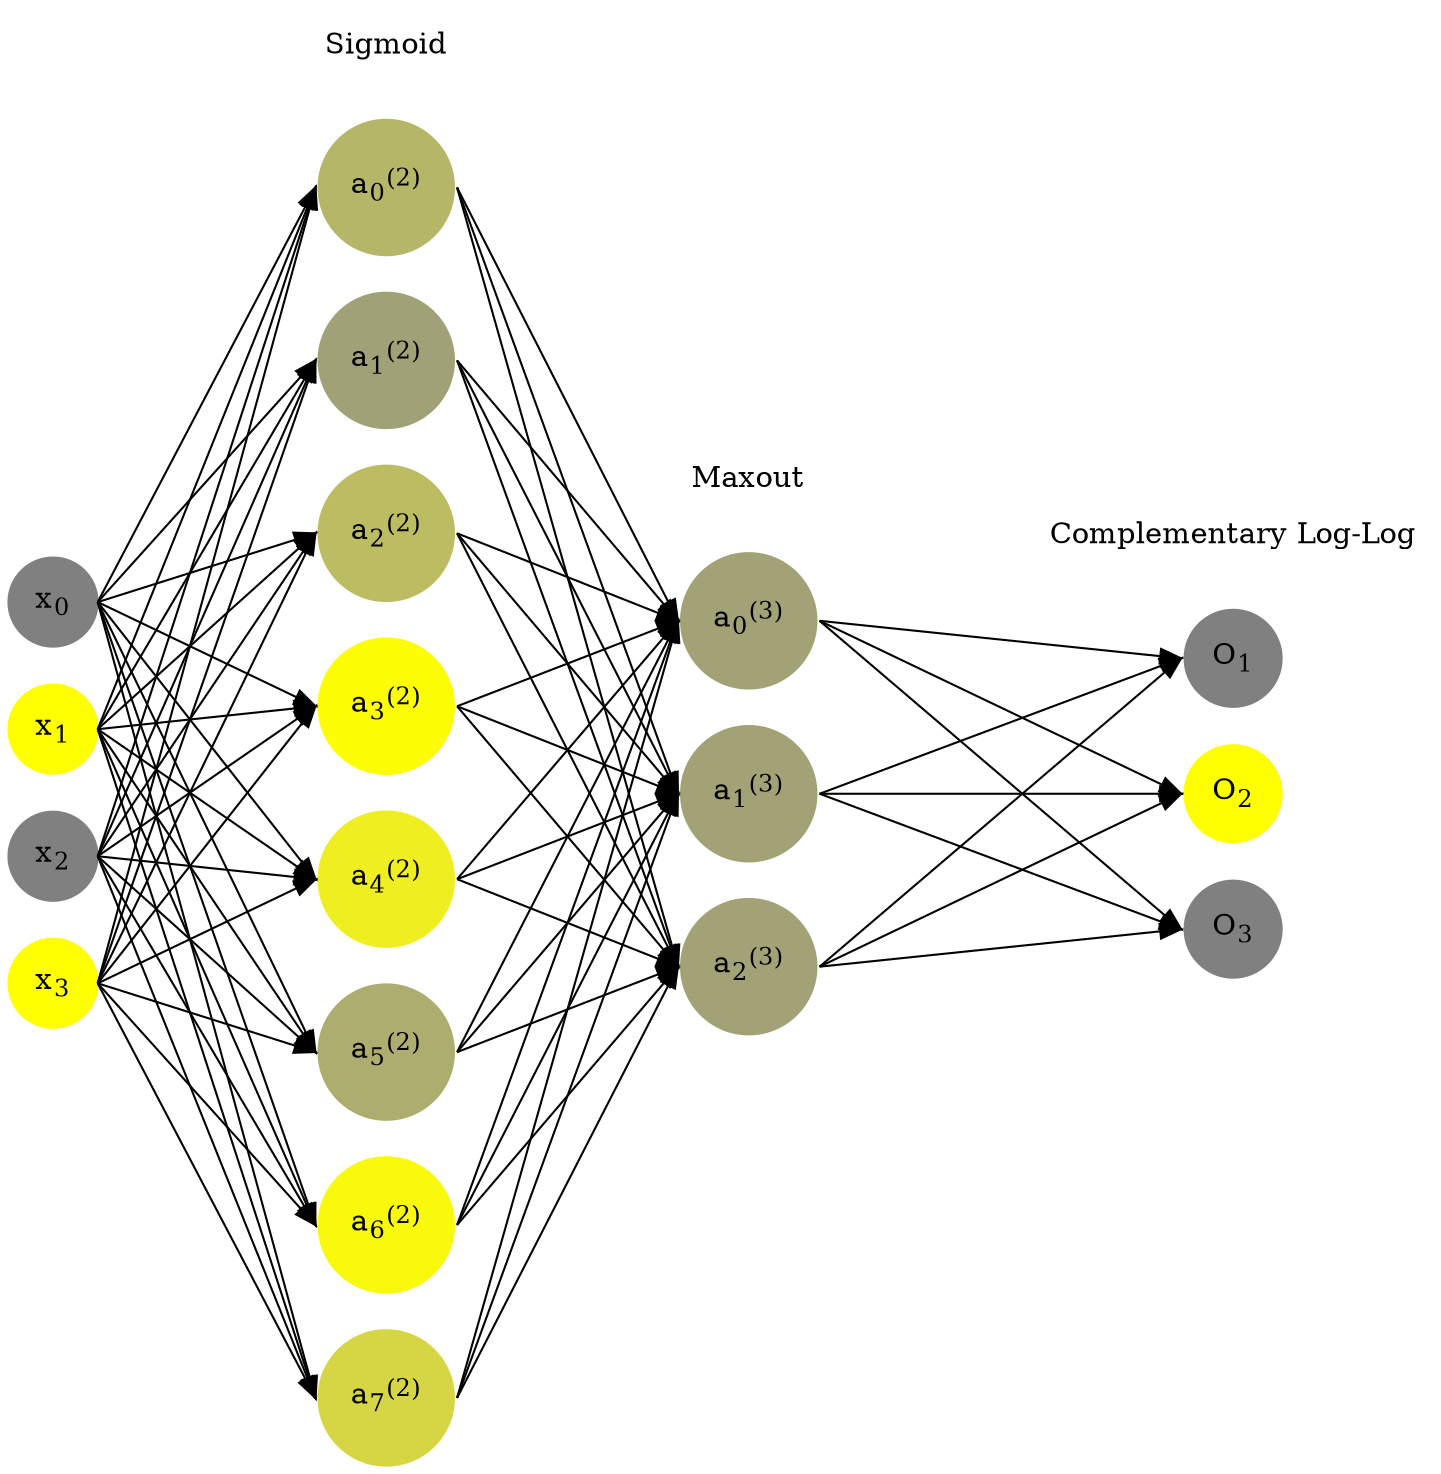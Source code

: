 digraph G {
	rankdir = LR;
	splines=false;
	edge[style=invis];
	ranksep= 1.4;
	{
	node [shape=circle, color="0.1667, 0.0, 0.5", style=filled, fillcolor="0.1667, 0.0, 0.5"];
	x0 [label=<x<sub>0</sub>>];
	}
	{
	node [shape=circle, color="0.1667, 1.0, 1.0", style=filled, fillcolor="0.1667, 1.0, 1.0"];
	x1 [label=<x<sub>1</sub>>];
	}
	{
	node [shape=circle, color="0.1667, 0.0, 0.5", style=filled, fillcolor="0.1667, 0.0, 0.5"];
	x2 [label=<x<sub>2</sub>>];
	}
	{
	node [shape=circle, color="0.1667, 1.0, 1.0", style=filled, fillcolor="0.1667, 1.0, 1.0"];
	x3 [label=<x<sub>3</sub>>];
	}
	{
	node [shape=circle, color="0.1667, 0.428035, 0.714018", style=filled, fillcolor="0.1667, 0.428035, 0.714018"];
	a02 [label=<a<sub>0</sub><sup>(2)</sup>>];
	}
	{
	node [shape=circle, color="0.1667, 0.260325, 0.630162", style=filled, fillcolor="0.1667, 0.260325, 0.630162"];
	a12 [label=<a<sub>1</sub><sup>(2)</sup>>];
	}
	{
	node [shape=circle, color="0.1667, 0.475593, 0.737797", style=filled, fillcolor="0.1667, 0.475593, 0.737797"];
	a22 [label=<a<sub>2</sub><sup>(2)</sup>>];
	}
	{
	node [shape=circle, color="0.1667, 0.980874, 0.990437", style=filled, fillcolor="0.1667, 0.980874, 0.990437"];
	a32 [label=<a<sub>3</sub><sup>(2)</sup>>];
	}
	{
	node [shape=circle, color="0.1667, 0.862422, 0.931211", style=filled, fillcolor="0.1667, 0.862422, 0.931211"];
	a42 [label=<a<sub>4</sub><sup>(2)</sup>>];
	}
	{
	node [shape=circle, color="0.1667, 0.353124, 0.676562", style=filled, fillcolor="0.1667, 0.353124, 0.676562"];
	a52 [label=<a<sub>5</sub><sup>(2)</sup>>];
	}
	{
	node [shape=circle, color="0.1667, 0.951272, 0.975636", style=filled, fillcolor="0.1667, 0.951272, 0.975636"];
	a62 [label=<a<sub>6</sub><sup>(2)</sup>>];
	}
	{
	node [shape=circle, color="0.1667, 0.673453, 0.836726", style=filled, fillcolor="0.1667, 0.673453, 0.836726"];
	a72 [label=<a<sub>7</sub><sup>(2)</sup>>];
	}
	{
	node [shape=circle, color="0.1667, 0.265745, 0.632872", style=filled, fillcolor="0.1667, 0.265745, 0.632872"];
	a03 [label=<a<sub>0</sub><sup>(3)</sup>>];
	}
	{
	node [shape=circle, color="0.1667, 0.265745, 0.632872", style=filled, fillcolor="0.1667, 0.265745, 0.632872"];
	a13 [label=<a<sub>1</sub><sup>(3)</sup>>];
	}
	{
	node [shape=circle, color="0.1667, 0.265745, 0.632872", style=filled, fillcolor="0.1667, 0.265745, 0.632872"];
	a23 [label=<a<sub>2</sub><sup>(3)</sup>>];
	}
	{
	node [shape=circle, color="0.1667, 0.0, 0.5", style=filled, fillcolor="0.1667, 0.0, 0.5"];
	O1 [label=<O<sub>1</sub>>];
	}
	{
	node [shape=circle, color="0.1667, 1.0, 1.0", style=filled, fillcolor="0.1667, 1.0, 1.0"];
	O2 [label=<O<sub>2</sub>>];
	}
	{
	node [shape=circle, color="0.1667, 0.0, 0.5", style=filled, fillcolor="0.1667, 0.0, 0.5"];
	O3 [label=<O<sub>3</sub>>];
	}
	{
	rank=same;
	x0->x1->x2->x3;
	}
	{
	rank=same;
	a02->a12->a22->a32->a42->a52->a62->a72;
	}
	{
	rank=same;
	a03->a13->a23;
	}
	{
	rank=same;
	O1->O2->O3;
	}
	l1 [shape=plaintext,label="Sigmoid"];
	l1->a02;
	{rank=same; l1;a02};
	l2 [shape=plaintext,label="Maxout"];
	l2->a03;
	{rank=same; l2;a03};
	l3 [shape=plaintext,label="Complementary Log-Log"];
	l3->O1;
	{rank=same; l3;O1};
edge[style=solid, tailport=e, headport=w];
	{x0;x1;x2;x3} -> {a02;a12;a22;a32;a42;a52;a62;a72};
	{a02;a12;a22;a32;a42;a52;a62;a72} -> {a03;a13;a23};
	{a03;a13;a23} -> {O1,O2,O3};
}